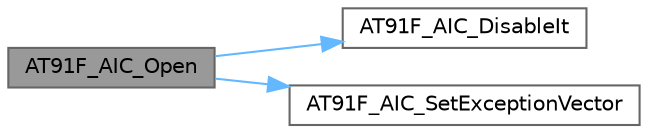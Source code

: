 digraph "AT91F_AIC_Open"
{
 // LATEX_PDF_SIZE
  bgcolor="transparent";
  edge [fontname=Helvetica,fontsize=10,labelfontname=Helvetica,labelfontsize=10];
  node [fontname=Helvetica,fontsize=10,shape=box,height=0.2,width=0.4];
  rankdir="LR";
  Node1 [id="Node000001",label="AT91F_AIC_Open",height=0.2,width=0.4,color="gray40", fillcolor="grey60", style="filled", fontcolor="black",tooltip="Set exception vectors and AIC registers to default values."];
  Node1 -> Node2 [id="edge1_Node000001_Node000002",color="steelblue1",style="solid",tooltip=" "];
  Node2 [id="Node000002",label="AT91F_AIC_DisableIt",height=0.2,width=0.4,color="grey40", fillcolor="white", style="filled",URL="$lib___a_t91_s_a_m7_x128_8h.html#a3288ce2842a02f63ae6fe09c21870a52",tooltip="Disable corresponding IT number."];
  Node1 -> Node3 [id="edge2_Node000001_Node000003",color="steelblue1",style="solid",tooltip=" "];
  Node3 [id="Node000003",label="AT91F_AIC_SetExceptionVector",height=0.2,width=0.4,color="grey40", fillcolor="white", style="filled",URL="$lib___a_t91_s_a_m7_x128_8h.html#af5683d3423dc1ed78c00bdb6249059ac",tooltip="Configure vector handler."];
}
